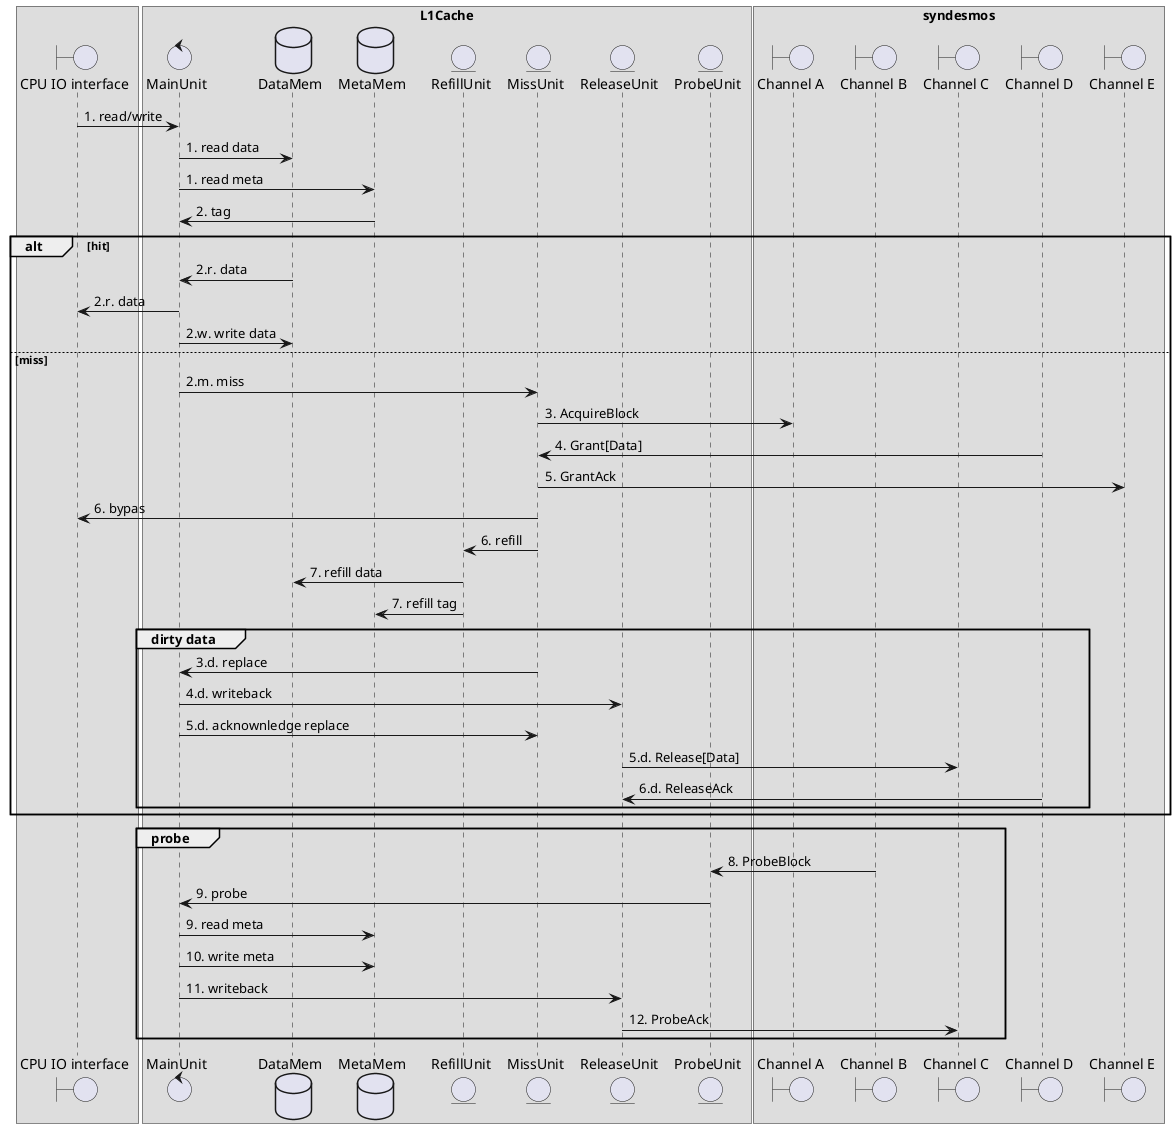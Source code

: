 @startuml

box
boundary "CPU IO interface" as cpu
endbox

box L1Cache
control MainUnit
database DataMem
database MetaMem
entity RefillUnit
entity MissUnit
entity ReleaseUnit
entity ProbeUnit
endbox

box syndesmos
boundary "Channel A" as a_ch
boundary "Channel B" as b_ch
boundary "Channel C" as c_ch
boundary "Channel D" as d_ch
boundary "Channel E" as e_ch
endbox

cpu -> MainUnit : 1. read/write
MainUnit -> DataMem : 1. read data
MainUnit -> MetaMem : 1. read meta
MetaMem -> MainUnit : 2. tag

alt hit
DataMem -> MainUnit : 2.r. data
MainUnit -> cpu : 2.r. data
MainUnit -> DataMem : 2.w. write data
else miss
MainUnit -> MissUnit : 2.m. miss
MissUnit -> a_ch : 3. AcquireBlock
d_ch -> MissUnit : 4. Grant[Data]
MissUnit -> e_ch : 5. GrantAck

MissUnit -> cpu : 6. bypas
MissUnit -> RefillUnit : 6. refill
RefillUnit -> DataMem : 7. refill data
RefillUnit -> MetaMem : 7. refill tag

group dirty data
MissUnit -> MainUnit : 3.d. replace
MainUnit -> ReleaseUnit : 4.d. writeback
MainUnit -> MissUnit : 5.d. acknownledge replace

ReleaseUnit -> c_ch : 5.d. Release[Data]
d_ch -> ReleaseUnit : 6.d. ReleaseAck
end
end
group probe
b_ch -> ProbeUnit : 8. ProbeBlock
ProbeUnit -> MainUnit : 9. probe
MainUnit -> MetaMem : 9. read meta

MainUnit -> MetaMem : 10. write meta
MainUnit -> ReleaseUnit : 11. writeback
ReleaseUnit -> c_ch : 12. ProbeAck
end

@enduml
